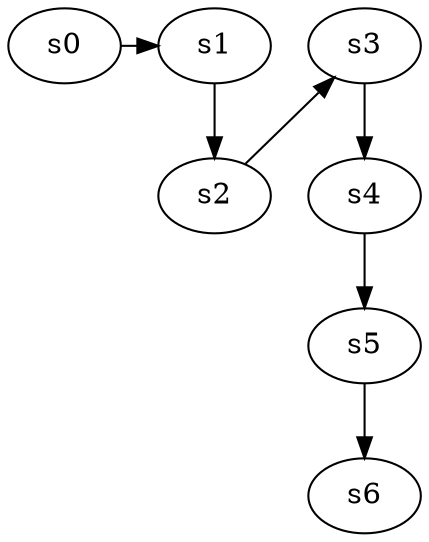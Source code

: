 digraph game_0025_chain_7 {
    s0 [name="s0", player=0];
    s1 [name="s1", player=1];
    s2 [name="s2", player=0, target=1];
    s3 [name="s3", player=1];
    s4 [name="s4", player=0, target=1];
    s5 [name="s5", player=1];
    s6 [name="s6", player=0];

    s0 -> s1 [constraint="time == 14"];
    s1 -> s2;
    s2 -> s3 [constraint="time == 1"];
    s3 -> s4;
    s4 -> s5;
    s5 -> s6;
}
